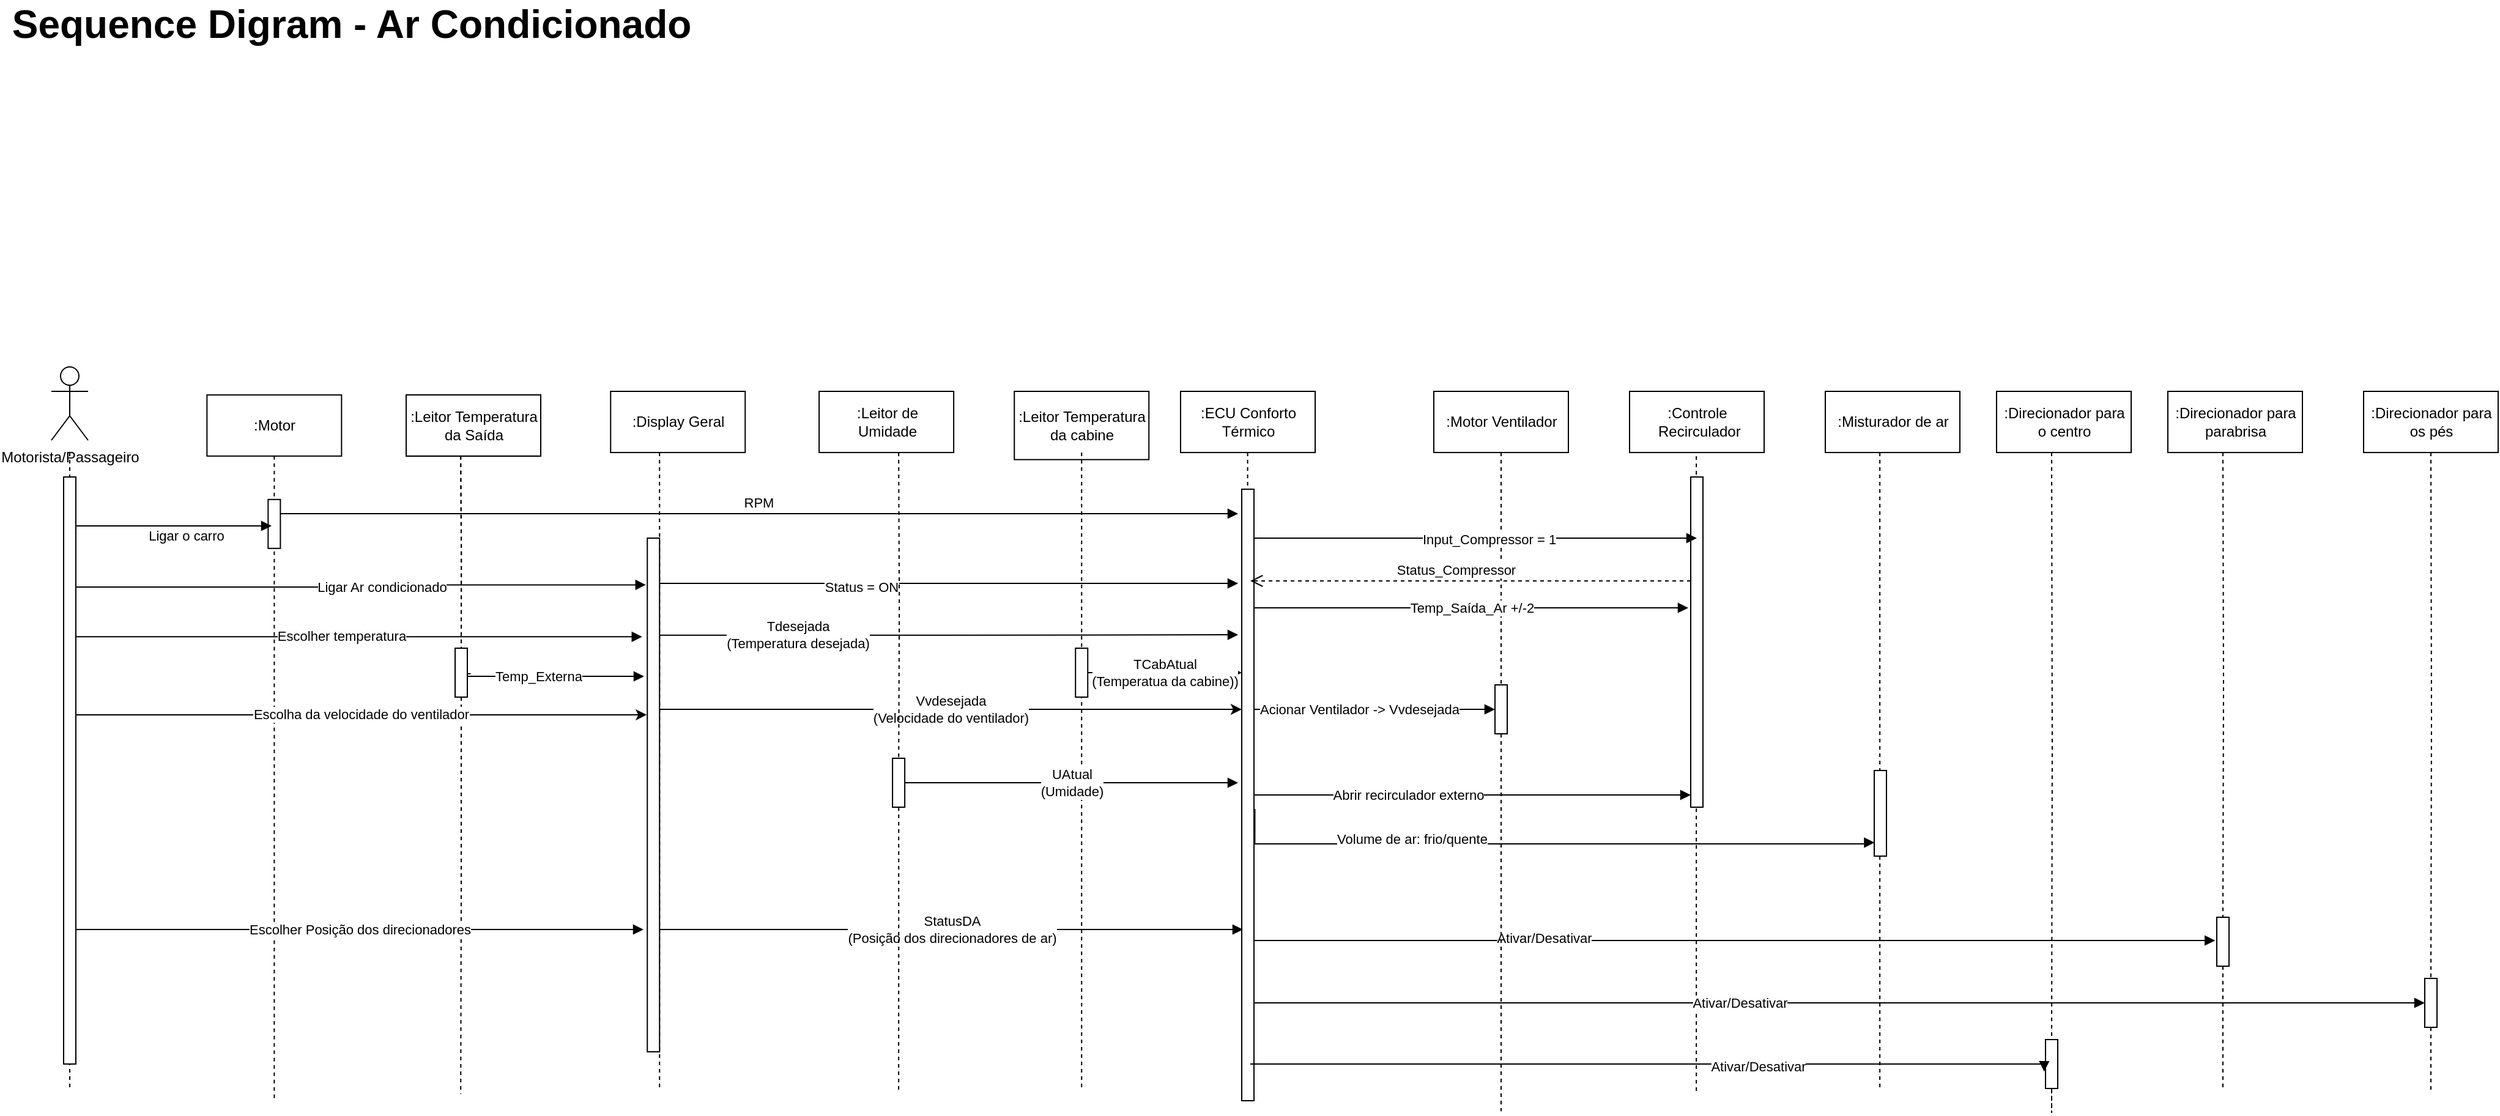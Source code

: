 <mxfile version="15.8.3" type="github">
  <diagram id="kgpKYQtTHZ0yAKxKKP6v" name="Page-1">
    <mxGraphModel dx="2583" dy="1392" grid="1" gridSize="10" guides="1" tooltips="1" connect="1" arrows="1" fold="1" page="1" pageScale="1" pageWidth="2336" pageHeight="1654" math="0" shadow="0">
      <root>
        <mxCell id="0" />
        <mxCell id="1" parent="0" />
        <mxCell id="jrae4574SAt64t39pVWk-65" value="" style="edgeStyle=orthogonalEdgeStyle;rounded=0;orthogonalLoop=1;jettySize=auto;html=1;dashed=1;endArrow=none;endFill=0;exitX=0.5;exitY=1;exitDx=0;exitDy=0;" parent="1" source="jrae4574SAt64t39pVWk-8" target="jrae4574SAt64t39pVWk-64" edge="1">
          <mxGeometry relative="1" as="geometry">
            <mxPoint x="1365.0" y="1068.6" as="targetPoint" />
            <mxPoint x="1365.0" y="547" as="sourcePoint" />
          </mxGeometry>
        </mxCell>
        <mxCell id="jrae4574SAt64t39pVWk-23" style="edgeStyle=orthogonalEdgeStyle;rounded=0;orthogonalLoop=1;jettySize=auto;html=1;dashed=1;endArrow=none;endFill=0;" parent="1" edge="1">
          <mxGeometry relative="1" as="geometry">
            <mxPoint x="1524.58" y="1054.6" as="targetPoint" />
            <mxPoint x="1524.58" y="533" as="sourcePoint" />
          </mxGeometry>
        </mxCell>
        <mxCell id="jrae4574SAt64t39pVWk-19" style="edgeStyle=orthogonalEdgeStyle;rounded=0;orthogonalLoop=1;jettySize=auto;html=1;dashed=1;endArrow=none;endFill=0;" parent="1" source="jrae4574SAt64t39pVWk-1" edge="1">
          <mxGeometry relative="1" as="geometry">
            <mxPoint x="362.18" y="1060.0" as="targetPoint" />
          </mxGeometry>
        </mxCell>
        <mxCell id="jrae4574SAt64t39pVWk-1" value=":Motor" style="html=1;" parent="1" vertex="1">
          <mxGeometry x="307.18" y="482.9" width="110" height="50" as="geometry" />
        </mxCell>
        <mxCell id="jrae4574SAt64t39pVWk-2" value=":Display Geral" style="html=1;" parent="1" vertex="1">
          <mxGeometry x="637.12" y="480" width="110" height="50" as="geometry" />
        </mxCell>
        <mxCell id="jrae4574SAt64t39pVWk-4" value=":Leitor de &lt;br&gt;Umidade" style="html=1;" parent="1" vertex="1">
          <mxGeometry x="807.55" y="480" width="110" height="50" as="geometry" />
        </mxCell>
        <mxCell id="jrae4574SAt64t39pVWk-5" value=":Leitor Temperatura&lt;br&gt;da cabine" style="html=1;" parent="1" vertex="1">
          <mxGeometry x="967.12" y="480" width="110" height="55.8" as="geometry" />
        </mxCell>
        <mxCell id="jrae4574SAt64t39pVWk-6" value=":Leitor Temperatura&lt;br&gt;da Saída" style="html=1;" parent="1" vertex="1">
          <mxGeometry x="470" y="482.9" width="110" height="50" as="geometry" />
        </mxCell>
        <mxCell id="jrae4574SAt64t39pVWk-7" value=":ECU Conforto&lt;br&gt;Térmico" style="html=1;" parent="1" vertex="1">
          <mxGeometry x="1103" y="480" width="110" height="50" as="geometry" />
        </mxCell>
        <mxCell id="jrae4574SAt64t39pVWk-8" value=":Motor Ventilador" style="html=1;" parent="1" vertex="1">
          <mxGeometry x="1310" y="480" width="110" height="50" as="geometry" />
        </mxCell>
        <mxCell id="jrae4574SAt64t39pVWk-9" value=":Controle&lt;br&gt;&amp;nbsp;Recirculador" style="html=1;" parent="1" vertex="1">
          <mxGeometry x="1470" y="480" width="110" height="50" as="geometry" />
        </mxCell>
        <mxCell id="jrae4574SAt64t39pVWk-10" value=":Direcionador para&lt;br&gt;parabrisa" style="html=1;" parent="1" vertex="1">
          <mxGeometry x="1910" y="480" width="110" height="50" as="geometry" />
        </mxCell>
        <mxCell id="jrae4574SAt64t39pVWk-11" value=":Misturador de ar" style="html=1;" parent="1" vertex="1">
          <mxGeometry x="1630" y="480" width="110" height="50" as="geometry" />
        </mxCell>
        <mxCell id="jrae4574SAt64t39pVWk-12" value=":Direcionador para&lt;br&gt;os pés" style="html=1;" parent="1" vertex="1">
          <mxGeometry x="2070" y="480" width="110" height="50" as="geometry" />
        </mxCell>
        <mxCell id="jrae4574SAt64t39pVWk-14" value="RPM" style="html=1;verticalAlign=bottom;endArrow=block;" parent="1" edge="1">
          <mxGeometry relative="1" as="geometry">
            <mxPoint x="365" y="580" as="sourcePoint" />
            <mxPoint x="1150" y="580" as="targetPoint" />
          </mxGeometry>
        </mxCell>
        <mxCell id="jrae4574SAt64t39pVWk-16" value="" style="points=[];perimeter=orthogonalPerimeter;rounded=0;shadow=0;strokeWidth=1;" parent="1" vertex="1">
          <mxGeometry x="357.18" y="568.4" width="10" height="40" as="geometry" />
        </mxCell>
        <mxCell id="jrae4574SAt64t39pVWk-20" value="" style="html=1;points=[];perimeter=orthogonalPerimeter;" parent="1" vertex="1">
          <mxGeometry x="1520" y="550" width="10" height="270" as="geometry" />
        </mxCell>
        <mxCell id="jrae4574SAt64t39pVWk-22" style="edgeStyle=orthogonalEdgeStyle;rounded=0;orthogonalLoop=1;jettySize=auto;html=1;dashed=1;endArrow=none;endFill=0;" parent="1" edge="1">
          <mxGeometry relative="1" as="geometry">
            <mxPoint x="1157.8" y="1051.6" as="targetPoint" />
            <mxPoint x="1157.8" y="530" as="sourcePoint" />
          </mxGeometry>
        </mxCell>
        <mxCell id="jrae4574SAt64t39pVWk-21" value="Input_Compressor = 1" style="html=1;verticalAlign=bottom;endArrow=block;exitX=0.7;exitY=0.08;exitDx=0;exitDy=0;exitPerimeter=0;" parent="1" edge="1" source="jrae4574SAt64t39pVWk-13">
          <mxGeometry x="0.067" y="-10" relative="1" as="geometry">
            <mxPoint x="1330" y="600" as="sourcePoint" />
            <mxPoint x="1525" y="600" as="targetPoint" />
            <mxPoint as="offset" />
          </mxGeometry>
        </mxCell>
        <mxCell id="jrae4574SAt64t39pVWk-46" value="Temp_Saída_Ar +/-2" style="edgeStyle=orthogonalEdgeStyle;rounded=0;orthogonalLoop=1;jettySize=auto;html=1;endArrow=block;endFill=1;" parent="1" source="jrae4574SAt64t39pVWk-13" edge="1">
          <mxGeometry relative="1" as="geometry">
            <mxPoint x="1518" y="657" as="targetPoint" />
            <Array as="points">
              <mxPoint x="1470" y="657" />
              <mxPoint x="1470" y="657" />
            </Array>
            <mxPoint as="offset" />
          </mxGeometry>
        </mxCell>
        <mxCell id="jrae4574SAt64t39pVWk-47" style="edgeStyle=orthogonalEdgeStyle;rounded=0;orthogonalLoop=1;jettySize=auto;html=1;endArrow=block;endFill=1;exitX=1.073;exitY=0.523;exitDx=0;exitDy=0;exitPerimeter=0;entryX=0.024;entryY=0.841;entryDx=0;entryDy=0;entryPerimeter=0;" parent="1" source="jrae4574SAt64t39pVWk-13" edge="1" target="jrae4574SAt64t39pVWk-40">
          <mxGeometry relative="1" as="geometry">
            <mxPoint x="1340" y="760" as="sourcePoint" />
            <mxPoint x="1788" y="819" as="targetPoint" />
            <Array as="points">
              <mxPoint x="1164" y="850" />
              <mxPoint x="1667" y="850" />
              <mxPoint x="1667" y="849" />
            </Array>
          </mxGeometry>
        </mxCell>
        <mxCell id="jrae4574SAt64t39pVWk-48" value="Volume de ar: frio/quente" style="edgeLabel;html=1;align=center;verticalAlign=middle;resizable=0;points=[];" parent="jrae4574SAt64t39pVWk-47" vertex="1" connectable="0">
          <mxGeometry x="0.032" y="4" relative="1" as="geometry">
            <mxPoint x="-120" as="offset" />
          </mxGeometry>
        </mxCell>
        <mxCell id="jrae4574SAt64t39pVWk-66" style="edgeStyle=orthogonalEdgeStyle;rounded=0;orthogonalLoop=1;jettySize=auto;html=1;endArrow=block;endFill=1;" parent="1" source="jrae4574SAt64t39pVWk-13" target="jrae4574SAt64t39pVWk-64" edge="1">
          <mxGeometry relative="1" as="geometry">
            <Array as="points">
              <mxPoint x="1260" y="740" />
              <mxPoint x="1260" y="740" />
            </Array>
          </mxGeometry>
        </mxCell>
        <mxCell id="jrae4574SAt64t39pVWk-67" value="Acionar Ventilador -&amp;gt; Vvdesejada" style="edgeLabel;html=1;align=center;verticalAlign=middle;resizable=0;points=[];" parent="jrae4574SAt64t39pVWk-66" vertex="1" connectable="0">
          <mxGeometry x="-0.347" y="-1" relative="1" as="geometry">
            <mxPoint x="21" y="-1" as="offset" />
          </mxGeometry>
        </mxCell>
        <mxCell id="jrae4574SAt64t39pVWk-75" style="edgeStyle=orthogonalEdgeStyle;rounded=0;orthogonalLoop=1;jettySize=auto;html=1;entryX=-0.133;entryY=0.475;entryDx=0;entryDy=0;entryPerimeter=0;labelBackgroundColor=#FFFFFF;endArrow=block;endFill=1;" parent="1" source="jrae4574SAt64t39pVWk-13" target="jrae4574SAt64t39pVWk-70" edge="1">
          <mxGeometry relative="1" as="geometry">
            <Array as="points">
              <mxPoint x="1480" y="929" />
              <mxPoint x="1480" y="929" />
            </Array>
          </mxGeometry>
        </mxCell>
        <mxCell id="jrae4574SAt64t39pVWk-77" value="Ativar/Desativar" style="edgeLabel;html=1;align=center;verticalAlign=middle;resizable=0;points=[];" parent="jrae4574SAt64t39pVWk-75" vertex="1" connectable="0">
          <mxGeometry x="-0.093" y="2" relative="1" as="geometry">
            <mxPoint x="-120" as="offset" />
          </mxGeometry>
        </mxCell>
        <mxCell id="jrae4574SAt64t39pVWk-13" value="" style="html=1;points=[];perimeter=orthogonalPerimeter;" parent="1" vertex="1">
          <mxGeometry x="1153" y="560" width="10" height="500" as="geometry" />
        </mxCell>
        <mxCell id="jrae4574SAt64t39pVWk-24" style="edgeStyle=orthogonalEdgeStyle;rounded=0;orthogonalLoop=1;jettySize=auto;html=1;dashed=1;endArrow=none;endFill=0;" parent="1" edge="1">
          <mxGeometry relative="1" as="geometry">
            <mxPoint x="677.12" y="1051.6" as="targetPoint" />
            <mxPoint x="677.12" y="530.0" as="sourcePoint" />
          </mxGeometry>
        </mxCell>
        <mxCell id="jrae4574SAt64t39pVWk-26" style="edgeStyle=orthogonalEdgeStyle;rounded=0;orthogonalLoop=1;jettySize=auto;html=1;endArrow=block;endFill=1;" parent="1" source="jrae4574SAt64t39pVWk-25" edge="1">
          <mxGeometry relative="1" as="geometry">
            <mxPoint x="1150" y="637" as="targetPoint" />
            <mxPoint x="520" y="640" as="sourcePoint" />
            <Array as="points">
              <mxPoint x="710" y="637" />
              <mxPoint x="710" y="637" />
            </Array>
          </mxGeometry>
        </mxCell>
        <mxCell id="jrae4574SAt64t39pVWk-27" value="Status = ON" style="edgeLabel;html=1;align=center;verticalAlign=middle;resizable=0;points=[];" parent="jrae4574SAt64t39pVWk-26" vertex="1" connectable="0">
          <mxGeometry x="0.192" y="4" relative="1" as="geometry">
            <mxPoint x="-117" y="7" as="offset" />
          </mxGeometry>
        </mxCell>
        <mxCell id="jrae4574SAt64t39pVWk-33" value="" style="edgeStyle=orthogonalEdgeStyle;rounded=0;orthogonalLoop=1;jettySize=auto;html=1;endArrow=block;endFill=1;exitX=0.96;exitY=0.189;exitDx=0;exitDy=0;exitPerimeter=0;" parent="1" source="jrae4574SAt64t39pVWk-25" edge="1">
          <mxGeometry relative="1" as="geometry">
            <mxPoint x="510" y="680" as="sourcePoint" />
            <mxPoint x="1150" y="679" as="targetPoint" />
          </mxGeometry>
        </mxCell>
        <mxCell id="jrae4574SAt64t39pVWk-34" value="Tdesejada&lt;br&gt;(Temperatura desejada)" style="edgeLabel;html=1;align=center;verticalAlign=middle;resizable=0;points=[];" parent="jrae4574SAt64t39pVWk-33" vertex="1" connectable="0">
          <mxGeometry x="-0.369" y="1" relative="1" as="geometry">
            <mxPoint x="-36" as="offset" />
          </mxGeometry>
        </mxCell>
        <mxCell id="jrae4574SAt64t39pVWk-68" value="StatusDA&lt;br&gt;(Posição dos direcionadores de ar)" style="edgeStyle=orthogonalEdgeStyle;rounded=0;orthogonalLoop=1;jettySize=auto;html=1;labelBackgroundColor=#FFFFFF;endArrow=block;endFill=1;" parent="1" source="jrae4574SAt64t39pVWk-25" edge="1">
          <mxGeometry relative="1" as="geometry">
            <Array as="points">
              <mxPoint x="1154" y="920" />
            </Array>
            <mxPoint x="1154" y="920" as="targetPoint" />
          </mxGeometry>
        </mxCell>
        <mxCell id="2IPJfniUiV6rokBM_Fa9-8" value="Vvdesejada&lt;br&gt;(Velocidade do ventilador)" style="edgeStyle=orthogonalEdgeStyle;rounded=0;orthogonalLoop=1;jettySize=auto;html=1;" edge="1" parent="1" source="jrae4574SAt64t39pVWk-25">
          <mxGeometry relative="1" as="geometry">
            <mxPoint x="1153" y="740" as="targetPoint" />
            <Array as="points">
              <mxPoint x="1153" y="740" />
            </Array>
          </mxGeometry>
        </mxCell>
        <mxCell id="jrae4574SAt64t39pVWk-25" value="" style="points=[];perimeter=orthogonalPerimeter;rounded=0;shadow=0;strokeWidth=1;" parent="1" vertex="1">
          <mxGeometry x="667.12" y="600.0" width="10" height="420" as="geometry" />
        </mxCell>
        <mxCell id="jrae4574SAt64t39pVWk-30" style="edgeStyle=orthogonalEdgeStyle;rounded=0;orthogonalLoop=1;jettySize=auto;html=1;dashed=1;endArrow=none;endFill=0;" parent="1" edge="1">
          <mxGeometry relative="1" as="geometry">
            <mxPoint x="1022.12" y="1051.6" as="targetPoint" />
            <mxPoint x="1022.12" y="530.0" as="sourcePoint" />
          </mxGeometry>
        </mxCell>
        <mxCell id="jrae4574SAt64t39pVWk-35" style="edgeStyle=orthogonalEdgeStyle;rounded=0;orthogonalLoop=1;jettySize=auto;html=1;endArrow=block;endFill=1;" parent="1" source="jrae4574SAt64t39pVWk-31" edge="1" target="jrae4574SAt64t39pVWk-13">
          <mxGeometry relative="1" as="geometry">
            <mxPoint x="1040" y="700" as="targetPoint" />
            <Array as="points">
              <mxPoint x="1130" y="710" />
              <mxPoint x="1130" y="710" />
            </Array>
          </mxGeometry>
        </mxCell>
        <mxCell id="jrae4574SAt64t39pVWk-36" value="TCabAtual&lt;br&gt;(Temperatua da cabine))" style="edgeLabel;html=1;align=center;verticalAlign=middle;resizable=0;points=[];" parent="jrae4574SAt64t39pVWk-35" vertex="1" connectable="0">
          <mxGeometry x="-0.129" y="1" relative="1" as="geometry">
            <mxPoint x="8" y="1" as="offset" />
          </mxGeometry>
        </mxCell>
        <mxCell id="jrae4574SAt64t39pVWk-31" value="" style="points=[];perimeter=orthogonalPerimeter;rounded=0;shadow=0;strokeWidth=1;" parent="1" vertex="1">
          <mxGeometry x="1017.12" y="690.0" width="10" height="40" as="geometry" />
        </mxCell>
        <mxCell id="jrae4574SAt64t39pVWk-39" style="edgeStyle=orthogonalEdgeStyle;rounded=0;orthogonalLoop=1;jettySize=auto;html=1;dashed=1;endArrow=none;endFill=0;" parent="1" edge="1">
          <mxGeometry relative="1" as="geometry">
            <mxPoint x="1674.58" y="1051.6" as="targetPoint" />
            <mxPoint x="1674.58" y="530" as="sourcePoint" />
          </mxGeometry>
        </mxCell>
        <mxCell id="jrae4574SAt64t39pVWk-40" value="" style="html=1;points=[];perimeter=orthogonalPerimeter;" parent="1" vertex="1">
          <mxGeometry x="1670" y="790" width="10" height="70" as="geometry" />
        </mxCell>
        <mxCell id="jrae4574SAt64t39pVWk-41" style="edgeStyle=orthogonalEdgeStyle;rounded=0;orthogonalLoop=1;jettySize=auto;html=1;dashed=1;endArrow=none;endFill=0;startArrow=none;" parent="1" source="jrae4574SAt64t39pVWk-42" edge="1">
          <mxGeometry relative="1" as="geometry">
            <mxPoint x="514.58" y="1054.5" as="targetPoint" />
            <mxPoint x="514.58" y="532.9" as="sourcePoint" />
          </mxGeometry>
        </mxCell>
        <mxCell id="jrae4574SAt64t39pVWk-42" value="" style="html=1;points=[];perimeter=orthogonalPerimeter;" parent="1" vertex="1">
          <mxGeometry x="510" y="690" width="10" height="40" as="geometry" />
        </mxCell>
        <mxCell id="jrae4574SAt64t39pVWk-43" value="" style="edgeStyle=orthogonalEdgeStyle;rounded=0;orthogonalLoop=1;jettySize=auto;html=1;dashed=1;endArrow=none;endFill=0;" parent="1" target="jrae4574SAt64t39pVWk-42" edge="1">
          <mxGeometry relative="1" as="geometry">
            <mxPoint x="514.58" y="1054.5" as="targetPoint" />
            <mxPoint x="514.58" y="532.9" as="sourcePoint" />
          </mxGeometry>
        </mxCell>
        <mxCell id="jrae4574SAt64t39pVWk-49" value="Status_Compressor" style="html=1;verticalAlign=bottom;endArrow=open;dashed=1;endSize=8;entryX=0.7;entryY=0.15;entryDx=0;entryDy=0;entryPerimeter=0;" parent="1" source="jrae4574SAt64t39pVWk-20" edge="1" target="jrae4574SAt64t39pVWk-13">
          <mxGeometry x="0.067" relative="1" as="geometry">
            <mxPoint x="1630" y="640" as="sourcePoint" />
            <mxPoint x="1170" y="640" as="targetPoint" />
            <mxPoint as="offset" />
          </mxGeometry>
        </mxCell>
        <mxCell id="jrae4574SAt64t39pVWk-51" style="edgeStyle=orthogonalEdgeStyle;rounded=0;orthogonalLoop=1;jettySize=auto;html=1;dashed=1;endArrow=none;endFill=0;startArrow=none;" parent="1" source="jrae4574SAt64t39pVWk-52" edge="1">
          <mxGeometry relative="1" as="geometry">
            <mxPoint x="872.55" y="1051.6" as="targetPoint" />
            <mxPoint x="872.55" y="530.0" as="sourcePoint" />
          </mxGeometry>
        </mxCell>
        <mxCell id="jrae4574SAt64t39pVWk-53" value="UAtual&lt;br&gt;(Umidade)" style="edgeStyle=orthogonalEdgeStyle;rounded=0;orthogonalLoop=1;jettySize=auto;html=1;endArrow=block;endFill=1;" parent="1" source="jrae4574SAt64t39pVWk-52" edge="1">
          <mxGeometry relative="1" as="geometry">
            <mxPoint x="1150" y="800" as="targetPoint" />
          </mxGeometry>
        </mxCell>
        <mxCell id="jrae4574SAt64t39pVWk-54" value="Abrir recirculador externo" style="edgeStyle=orthogonalEdgeStyle;rounded=0;orthogonalLoop=1;jettySize=auto;html=1;endArrow=block;endFill=1;labelBackgroundColor=#FFFFFF;" parent="1" target="jrae4574SAt64t39pVWk-20" edge="1" source="jrae4574SAt64t39pVWk-13">
          <mxGeometry x="-0.296" relative="1" as="geometry">
            <mxPoint x="1170" y="690" as="sourcePoint" />
            <mxPoint x="1510" y="800" as="targetPoint" />
            <Array as="points">
              <mxPoint x="1340" y="810" />
              <mxPoint x="1340" y="810" />
            </Array>
            <mxPoint as="offset" />
          </mxGeometry>
        </mxCell>
        <mxCell id="jrae4574SAt64t39pVWk-52" value="" style="points=[];perimeter=orthogonalPerimeter;rounded=0;shadow=0;strokeWidth=1;" parent="1" vertex="1">
          <mxGeometry x="867.55" y="780.0" width="10" height="40" as="geometry" />
        </mxCell>
        <mxCell id="jrae4574SAt64t39pVWk-55" value="" style="edgeStyle=orthogonalEdgeStyle;rounded=0;orthogonalLoop=1;jettySize=auto;html=1;dashed=1;endArrow=none;endFill=0;" parent="1" target="jrae4574SAt64t39pVWk-52" edge="1">
          <mxGeometry relative="1" as="geometry">
            <mxPoint x="872.55" y="1051.6" as="targetPoint" />
            <mxPoint x="872.55" y="530.0" as="sourcePoint" />
          </mxGeometry>
        </mxCell>
        <mxCell id="jrae4574SAt64t39pVWk-63" style="edgeStyle=orthogonalEdgeStyle;rounded=0;orthogonalLoop=1;jettySize=auto;html=1;dashed=1;endArrow=none;endFill=0;startArrow=none;" parent="1" source="jrae4574SAt64t39pVWk-64" edge="1">
          <mxGeometry relative="1" as="geometry">
            <mxPoint x="1365.0" y="1068.6" as="targetPoint" />
            <mxPoint x="1365" y="547" as="sourcePoint" />
          </mxGeometry>
        </mxCell>
        <mxCell id="jrae4574SAt64t39pVWk-64" value="" style="points=[];perimeter=orthogonalPerimeter;rounded=0;shadow=0;strokeWidth=1;" parent="1" vertex="1">
          <mxGeometry x="1360" y="720" width="10" height="40" as="geometry" />
        </mxCell>
        <mxCell id="jrae4574SAt64t39pVWk-69" style="edgeStyle=orthogonalEdgeStyle;rounded=0;orthogonalLoop=1;jettySize=auto;html=1;dashed=1;endArrow=none;endFill=0;startArrow=none;" parent="1" source="jrae4574SAt64t39pVWk-70" edge="1">
          <mxGeometry relative="1" as="geometry">
            <mxPoint x="1955.0" y="1051.6" as="targetPoint" />
            <mxPoint x="1955" y="530" as="sourcePoint" />
          </mxGeometry>
        </mxCell>
        <mxCell id="jrae4574SAt64t39pVWk-70" value="" style="points=[];perimeter=orthogonalPerimeter;rounded=0;shadow=0;strokeWidth=1;" parent="1" vertex="1">
          <mxGeometry x="1950" y="910" width="10" height="40" as="geometry" />
        </mxCell>
        <mxCell id="jrae4574SAt64t39pVWk-71" value="" style="edgeStyle=orthogonalEdgeStyle;rounded=0;orthogonalLoop=1;jettySize=auto;html=1;dashed=1;endArrow=none;endFill=0;" parent="1" target="jrae4574SAt64t39pVWk-70" edge="1">
          <mxGeometry relative="1" as="geometry">
            <mxPoint x="1955.0" y="1051.6" as="targetPoint" />
            <mxPoint x="1955.0" y="530" as="sourcePoint" />
          </mxGeometry>
        </mxCell>
        <mxCell id="jrae4574SAt64t39pVWk-72" style="edgeStyle=orthogonalEdgeStyle;rounded=0;orthogonalLoop=1;jettySize=auto;html=1;dashed=1;endArrow=none;endFill=0;startArrow=none;" parent="1" source="jrae4574SAt64t39pVWk-73" edge="1">
          <mxGeometry relative="1" as="geometry">
            <mxPoint x="2125" y="1051.6" as="targetPoint" />
            <mxPoint x="2125" y="530" as="sourcePoint" />
          </mxGeometry>
        </mxCell>
        <mxCell id="jrae4574SAt64t39pVWk-73" value="" style="points=[];perimeter=orthogonalPerimeter;rounded=0;shadow=0;strokeWidth=1;" parent="1" vertex="1">
          <mxGeometry x="2120" y="960" width="10" height="40" as="geometry" />
        </mxCell>
        <mxCell id="jrae4574SAt64t39pVWk-74" value="" style="edgeStyle=orthogonalEdgeStyle;rounded=0;orthogonalLoop=1;jettySize=auto;html=1;dashed=1;endArrow=none;endFill=0;" parent="1" target="jrae4574SAt64t39pVWk-73" edge="1">
          <mxGeometry relative="1" as="geometry">
            <mxPoint x="2125" y="1051.6" as="targetPoint" />
            <mxPoint x="2125" y="530" as="sourcePoint" />
          </mxGeometry>
        </mxCell>
        <mxCell id="jrae4574SAt64t39pVWk-76" style="edgeStyle=orthogonalEdgeStyle;rounded=0;orthogonalLoop=1;jettySize=auto;html=1;labelBackgroundColor=#FFFFFF;endArrow=block;endFill=1;exitX=1.014;exitY=0.84;exitDx=0;exitDy=0;exitPerimeter=0;" parent="1" edge="1" source="jrae4574SAt64t39pVWk-13">
          <mxGeometry relative="1" as="geometry">
            <mxPoint x="1170" y="980" as="sourcePoint" />
            <mxPoint x="2120" y="980" as="targetPoint" />
            <Array as="points" />
          </mxGeometry>
        </mxCell>
        <mxCell id="jrae4574SAt64t39pVWk-78" value="Ativar/Desativar" style="edgeLabel;html=1;align=center;verticalAlign=middle;resizable=0;points=[];" parent="1" vertex="1" connectable="0">
          <mxGeometry x="1560.003" y="980" as="geometry" />
        </mxCell>
        <mxCell id="jrae4574SAt64t39pVWk-79" style="edgeStyle=orthogonalEdgeStyle;rounded=0;orthogonalLoop=1;jettySize=auto;html=1;dashed=1;endArrow=none;endFill=0;" parent="1" edge="1">
          <mxGeometry relative="1" as="geometry">
            <mxPoint x="195" y="1051.6" as="targetPoint" />
            <mxPoint x="195" y="530" as="sourcePoint" />
          </mxGeometry>
        </mxCell>
        <mxCell id="jrae4574SAt64t39pVWk-83" style="edgeStyle=orthogonalEdgeStyle;rounded=0;orthogonalLoop=1;jettySize=auto;html=1;labelBackgroundColor=#FFFFFF;endArrow=block;endFill=1;" parent="1" source="jrae4574SAt64t39pVWk-81" edge="1">
          <mxGeometry relative="1" as="geometry">
            <mxPoint x="360" y="590" as="targetPoint" />
            <Array as="points">
              <mxPoint x="300" y="590" />
            </Array>
          </mxGeometry>
        </mxCell>
        <mxCell id="jrae4574SAt64t39pVWk-84" value="Ligar o carro" style="edgeLabel;html=1;align=center;verticalAlign=middle;resizable=0;points=[];" parent="jrae4574SAt64t39pVWk-83" vertex="1" connectable="0">
          <mxGeometry x="0.158" relative="1" as="geometry">
            <mxPoint x="-3" y="8" as="offset" />
          </mxGeometry>
        </mxCell>
        <mxCell id="jrae4574SAt64t39pVWk-85" style="edgeStyle=orthogonalEdgeStyle;rounded=0;orthogonalLoop=1;jettySize=auto;html=1;labelBackgroundColor=#FFFFFF;endArrow=block;endFill=1;entryX=-0.12;entryY=0.091;entryDx=0;entryDy=0;entryPerimeter=0;" parent="1" source="jrae4574SAt64t39pVWk-81" target="jrae4574SAt64t39pVWk-25" edge="1">
          <mxGeometry relative="1" as="geometry">
            <mxPoint x="480" y="790" as="targetPoint" />
            <Array as="points">
              <mxPoint x="480" y="640" />
              <mxPoint x="480" y="638" />
            </Array>
          </mxGeometry>
        </mxCell>
        <mxCell id="jrae4574SAt64t39pVWk-86" value="Ligar Ar condicionado" style="edgeLabel;html=1;align=center;verticalAlign=middle;resizable=0;points=[];" parent="jrae4574SAt64t39pVWk-85" vertex="1" connectable="0">
          <mxGeometry x="0.569" y="-3" relative="1" as="geometry">
            <mxPoint x="-115" y="-1" as="offset" />
          </mxGeometry>
        </mxCell>
        <mxCell id="jrae4574SAt64t39pVWk-87" style="edgeStyle=orthogonalEdgeStyle;rounded=0;orthogonalLoop=1;jettySize=auto;html=1;labelBackgroundColor=#FFFFFF;endArrow=block;endFill=1;entryX=-0.424;entryY=0.192;entryDx=0;entryDy=0;entryPerimeter=0;" parent="1" source="jrae4574SAt64t39pVWk-81" target="jrae4574SAt64t39pVWk-25" edge="1">
          <mxGeometry relative="1" as="geometry">
            <mxPoint x="480" y="680.0" as="targetPoint" />
            <Array as="points">
              <mxPoint x="270" y="680" />
            </Array>
          </mxGeometry>
        </mxCell>
        <mxCell id="jrae4574SAt64t39pVWk-88" value="Escolher temperatura" style="edgeLabel;html=1;align=center;verticalAlign=middle;resizable=0;points=[];" parent="jrae4574SAt64t39pVWk-87" vertex="1" connectable="0">
          <mxGeometry x="0.249" y="4" relative="1" as="geometry">
            <mxPoint x="-72" y="3" as="offset" />
          </mxGeometry>
        </mxCell>
        <mxCell id="jrae4574SAt64t39pVWk-89" value="Escolher Posição dos direcionadores" style="edgeStyle=orthogonalEdgeStyle;rounded=0;orthogonalLoop=1;jettySize=auto;html=1;labelBackgroundColor=#FFFFFF;endArrow=block;endFill=1;" parent="1" source="jrae4574SAt64t39pVWk-81" edge="1">
          <mxGeometry relative="1" as="geometry">
            <Array as="points">
              <mxPoint x="664" y="920" />
            </Array>
            <mxPoint x="664" y="920" as="targetPoint" />
          </mxGeometry>
        </mxCell>
        <mxCell id="2IPJfniUiV6rokBM_Fa9-7" value="Escolha da velocidade do ventilador" style="edgeStyle=orthogonalEdgeStyle;rounded=0;orthogonalLoop=1;jettySize=auto;html=1;entryX=-0.045;entryY=0.344;entryDx=0;entryDy=0;entryPerimeter=0;" edge="1" parent="1" source="jrae4574SAt64t39pVWk-81" target="jrae4574SAt64t39pVWk-25">
          <mxGeometry relative="1" as="geometry">
            <Array as="points">
              <mxPoint x="430" y="744" />
            </Array>
          </mxGeometry>
        </mxCell>
        <mxCell id="jrae4574SAt64t39pVWk-81" value="" style="points=[];perimeter=orthogonalPerimeter;rounded=0;shadow=0;strokeWidth=1;" parent="1" vertex="1">
          <mxGeometry x="190" y="550" width="10" height="480" as="geometry" />
        </mxCell>
        <mxCell id="jrae4574SAt64t39pVWk-82" value="Motorista/Passageiro" style="shape=umlActor;verticalLabelPosition=bottom;verticalAlign=top;html=1;" parent="1" vertex="1">
          <mxGeometry x="180" y="460" width="30" height="60" as="geometry" />
        </mxCell>
        <mxCell id="jrae4574SAt64t39pVWk-90" value="Sequence Digram - Ar Condicionado" style="text;html=1;align=center;verticalAlign=middle;resizable=0;points=[];autosize=1;strokeColor=none;fontSize=32;fontStyle=1" parent="1" vertex="1">
          <mxGeometry x="140" y="160" width="570" height="40" as="geometry" />
        </mxCell>
        <mxCell id="2IPJfniUiV6rokBM_Fa9-1" style="edgeStyle=orthogonalEdgeStyle;rounded=0;orthogonalLoop=1;jettySize=auto;html=1;endArrow=block;endFill=1;entryX=-0.265;entryY=0.27;entryDx=0;entryDy=0;entryPerimeter=0;exitX=1.272;exitY=0.522;exitDx=0;exitDy=0;exitPerimeter=0;" edge="1" source="2IPJfniUiV6rokBM_Fa9-3" parent="1" target="jrae4574SAt64t39pVWk-25">
          <mxGeometry relative="1" as="geometry">
            <mxPoint x="670" y="760" as="targetPoint" />
            <Array as="points">
              <mxPoint x="515" y="711" />
              <mxPoint x="515" y="713" />
              <mxPoint x="665" y="713" />
            </Array>
          </mxGeometry>
        </mxCell>
        <mxCell id="2IPJfniUiV6rokBM_Fa9-2" value="Temp_Externa" style="edgeLabel;html=1;align=center;verticalAlign=middle;resizable=0;points=[];" vertex="1" connectable="0" parent="2IPJfniUiV6rokBM_Fa9-1">
          <mxGeometry x="-0.167" y="-4" relative="1" as="geometry">
            <mxPoint x="6" y="-4" as="offset" />
          </mxGeometry>
        </mxCell>
        <mxCell id="2IPJfniUiV6rokBM_Fa9-3" value="" style="html=1;points=[];perimeter=orthogonalPerimeter;" vertex="1" parent="1">
          <mxGeometry x="510" y="690" width="10" height="40" as="geometry" />
        </mxCell>
        <mxCell id="2IPJfniUiV6rokBM_Fa9-4" value=":Leitor Temperatura&lt;br&gt;da Saída" style="html=1;" vertex="1" parent="1">
          <mxGeometry x="470" y="482.9" width="110" height="50" as="geometry" />
        </mxCell>
        <mxCell id="2IPJfniUiV6rokBM_Fa9-5" value="" style="edgeStyle=orthogonalEdgeStyle;rounded=0;orthogonalLoop=1;jettySize=auto;html=1;dashed=1;endArrow=none;endFill=0;" edge="1" target="2IPJfniUiV6rokBM_Fa9-3" parent="1">
          <mxGeometry relative="1" as="geometry">
            <mxPoint x="514.58" y="1054.5" as="targetPoint" />
            <mxPoint x="514.58" y="532.9" as="sourcePoint" />
          </mxGeometry>
        </mxCell>
        <mxCell id="2IPJfniUiV6rokBM_Fa9-10" value=":Direcionador para&lt;br&gt;o centro" style="html=1;" vertex="1" parent="1">
          <mxGeometry x="1770" y="480" width="110" height="50" as="geometry" />
        </mxCell>
        <mxCell id="2IPJfniUiV6rokBM_Fa9-11" style="edgeStyle=orthogonalEdgeStyle;rounded=0;orthogonalLoop=1;jettySize=auto;html=1;dashed=1;endArrow=none;endFill=0;startArrow=none;" edge="1" parent="1" source="2IPJfniUiV6rokBM_Fa9-12">
          <mxGeometry relative="1" as="geometry">
            <mxPoint x="1815" y="1051.6" as="targetPoint" />
            <mxPoint x="1815" y="530" as="sourcePoint" />
          </mxGeometry>
        </mxCell>
        <mxCell id="2IPJfniUiV6rokBM_Fa9-12" value="" style="points=[];perimeter=orthogonalPerimeter;rounded=0;shadow=0;strokeWidth=1;" vertex="1" parent="1">
          <mxGeometry x="1810" y="1010" width="10" height="40" as="geometry" />
        </mxCell>
        <mxCell id="2IPJfniUiV6rokBM_Fa9-13" value="" style="edgeStyle=orthogonalEdgeStyle;rounded=0;orthogonalLoop=1;jettySize=auto;html=1;dashed=1;endArrow=none;endFill=0;" edge="1" parent="1" target="2IPJfniUiV6rokBM_Fa9-12">
          <mxGeometry relative="1" as="geometry">
            <mxPoint x="1815.0" y="1051.6" as="targetPoint" />
            <mxPoint x="1815" y="530" as="sourcePoint" />
          </mxGeometry>
        </mxCell>
        <mxCell id="2IPJfniUiV6rokBM_Fa9-14" style="edgeStyle=orthogonalEdgeStyle;rounded=0;orthogonalLoop=1;jettySize=auto;html=1;labelBackgroundColor=#FFFFFF;endArrow=block;endFill=1;entryX=-0.114;entryY=0.654;entryDx=0;entryDy=0;entryPerimeter=0;" edge="1" parent="1" target="2IPJfniUiV6rokBM_Fa9-12">
          <mxGeometry relative="1" as="geometry">
            <mxPoint x="1160" y="1030" as="sourcePoint" />
            <mxPoint x="2130" y="990" as="targetPoint" />
            <Array as="points">
              <mxPoint x="1160" y="1030" />
              <mxPoint x="1809" y="1030" />
            </Array>
          </mxGeometry>
        </mxCell>
        <mxCell id="2IPJfniUiV6rokBM_Fa9-15" value="Ativar/Desativar" style="edgeLabel;html=1;align=center;verticalAlign=middle;resizable=0;points=[];" vertex="1" connectable="0" parent="2IPJfniUiV6rokBM_Fa9-14">
          <mxGeometry x="0.267" y="-2" relative="1" as="geometry">
            <mxPoint as="offset" />
          </mxGeometry>
        </mxCell>
      </root>
    </mxGraphModel>
  </diagram>
</mxfile>
